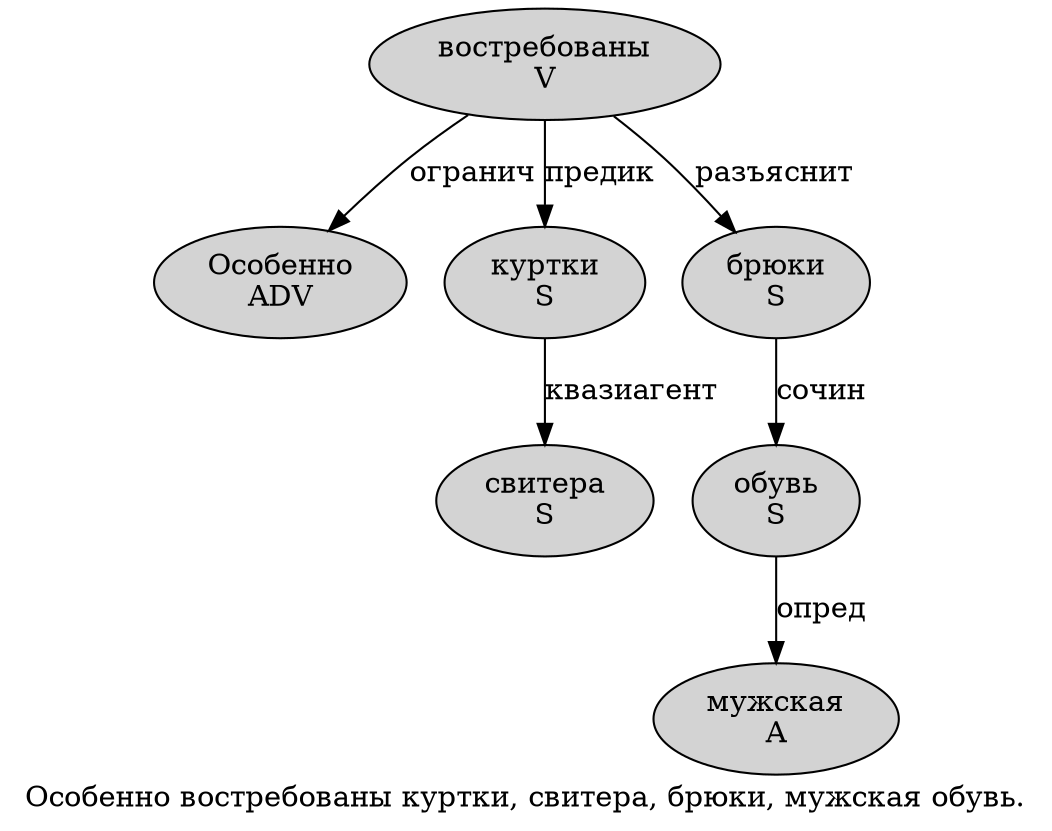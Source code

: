 digraph SENTENCE_1316 {
	graph [label="Особенно востребованы куртки, свитера, брюки, мужская обувь."]
	node [style=filled]
		0 [label="Особенно
ADV" color="" fillcolor=lightgray penwidth=1 shape=ellipse]
		1 [label="востребованы
V" color="" fillcolor=lightgray penwidth=1 shape=ellipse]
		2 [label="куртки
S" color="" fillcolor=lightgray penwidth=1 shape=ellipse]
		4 [label="свитера
S" color="" fillcolor=lightgray penwidth=1 shape=ellipse]
		6 [label="брюки
S" color="" fillcolor=lightgray penwidth=1 shape=ellipse]
		8 [label="мужская
A" color="" fillcolor=lightgray penwidth=1 shape=ellipse]
		9 [label="обувь
S" color="" fillcolor=lightgray penwidth=1 shape=ellipse]
			2 -> 4 [label="квазиагент"]
			1 -> 0 [label="огранич"]
			1 -> 2 [label="предик"]
			1 -> 6 [label="разъяснит"]
			9 -> 8 [label="опред"]
			6 -> 9 [label="сочин"]
}